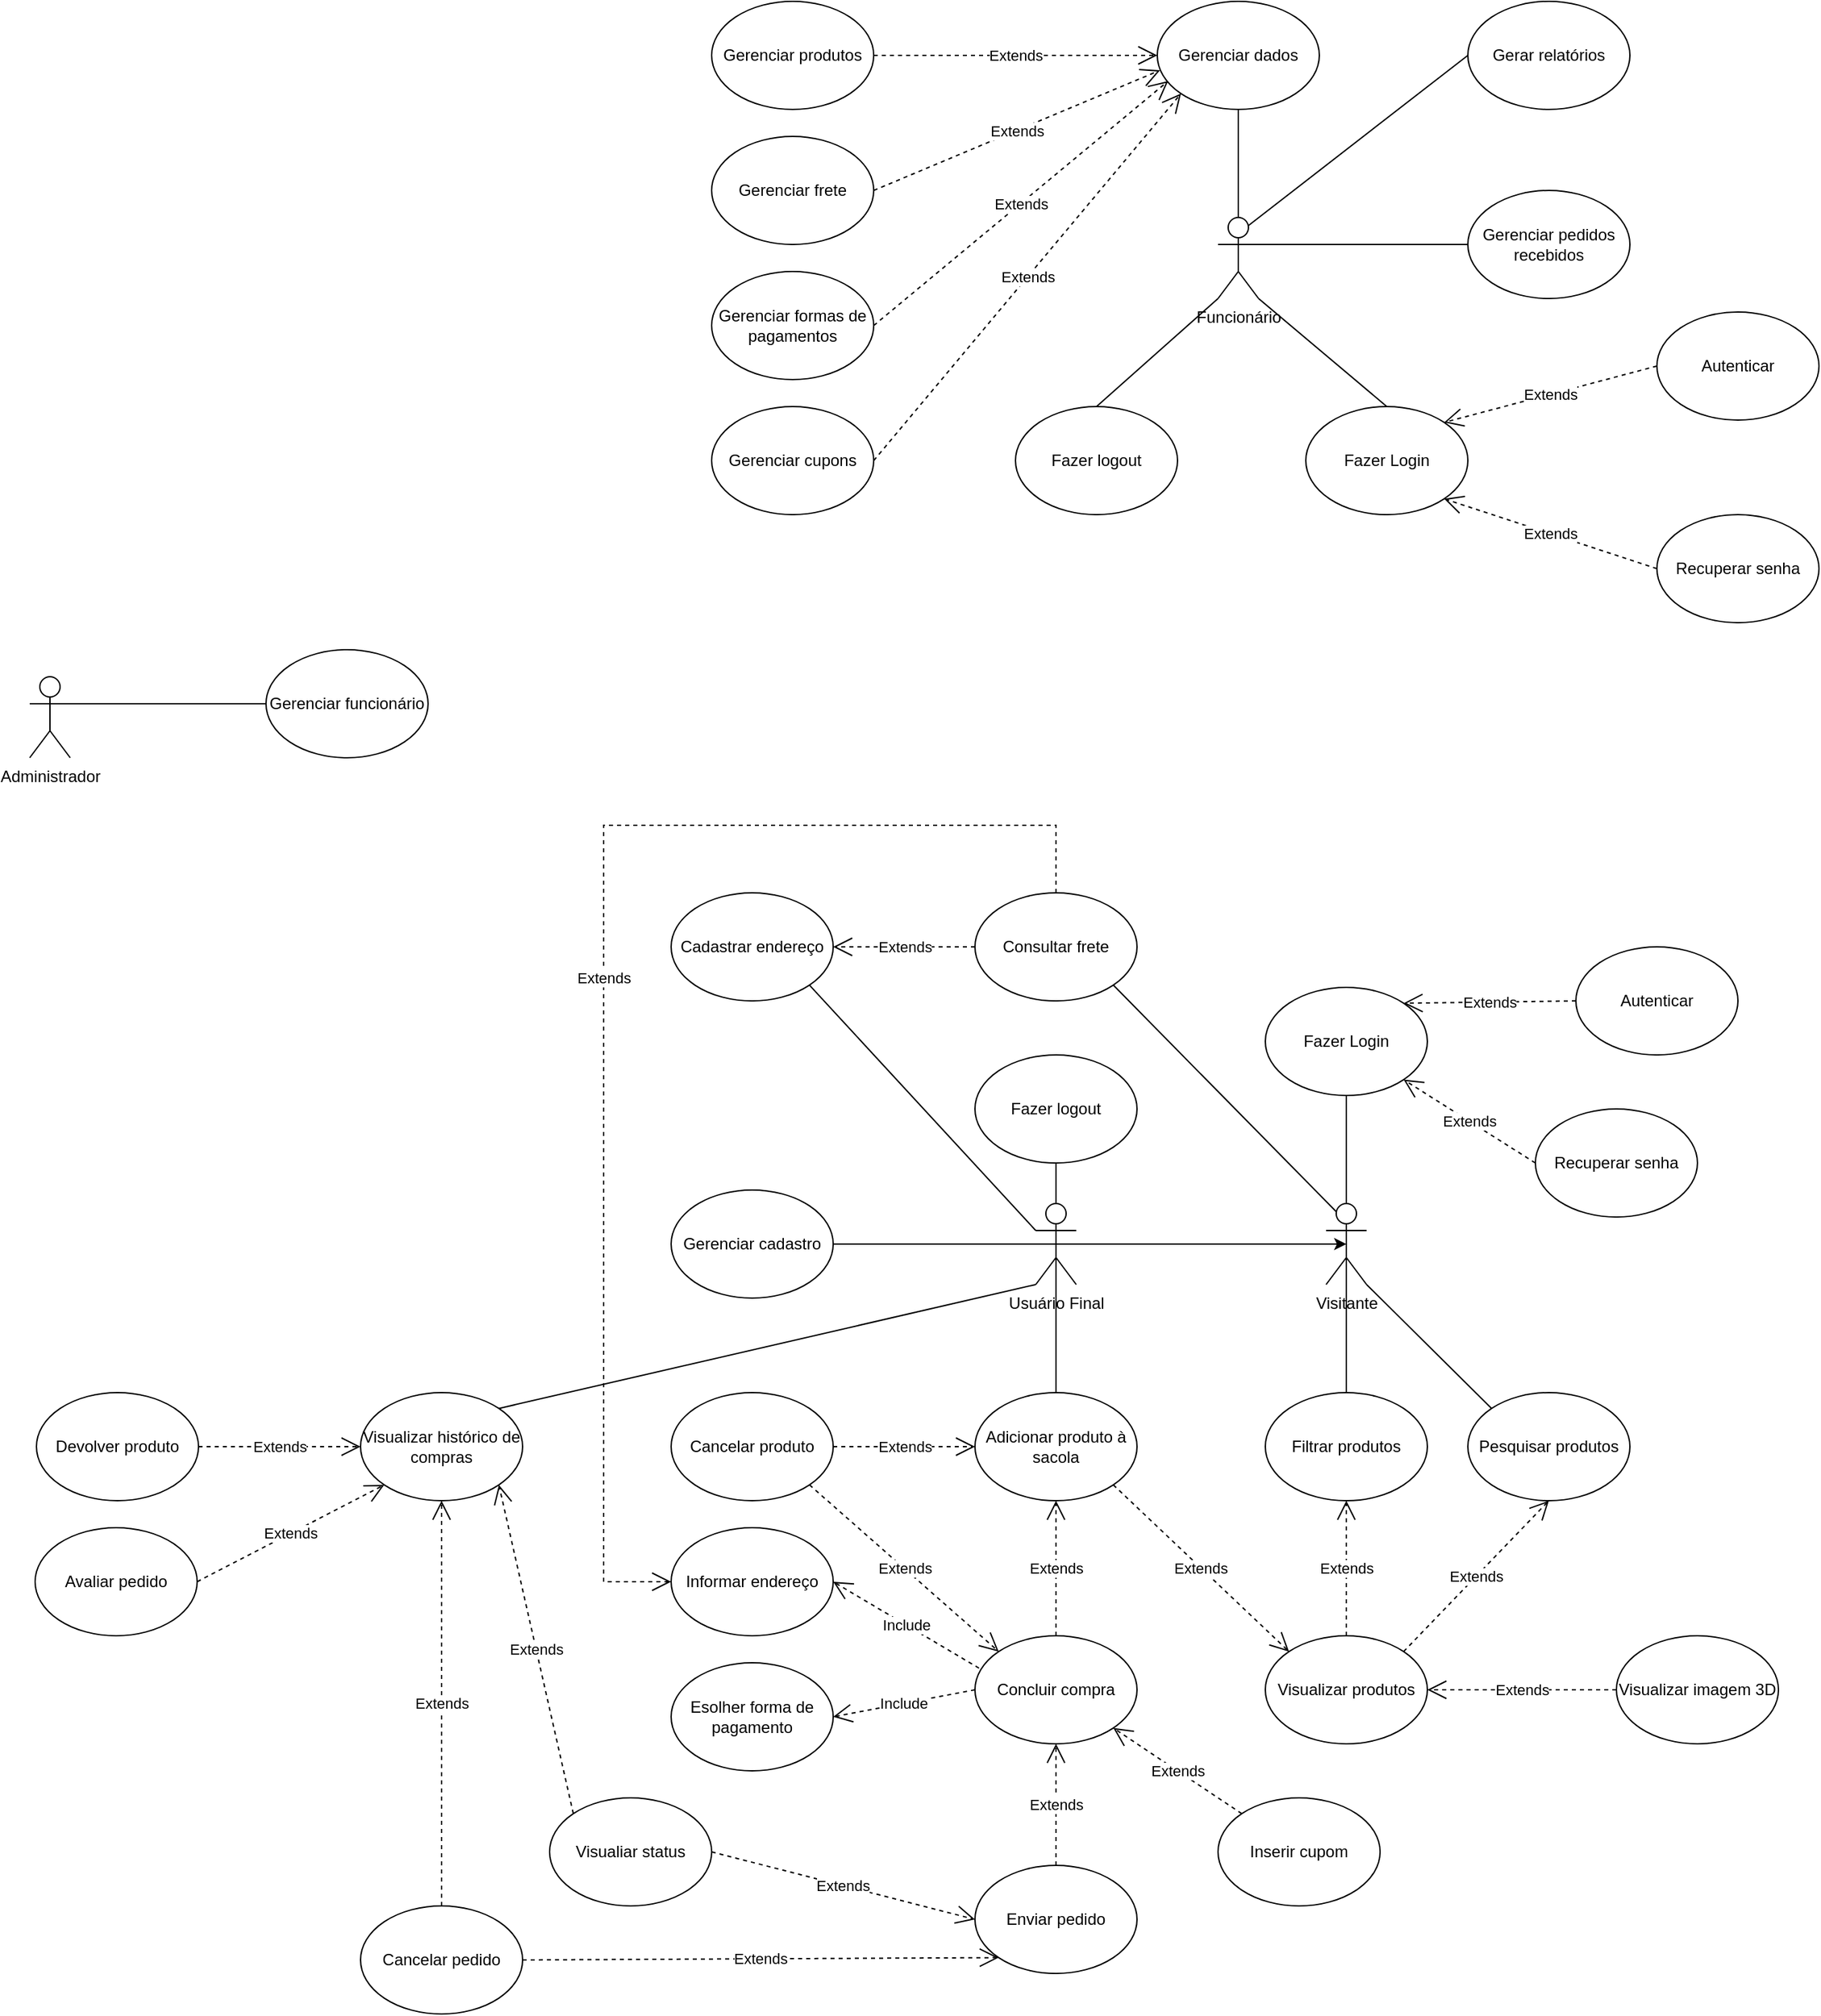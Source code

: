 <mxfile version="24.2.8" type="device">
  <diagram name="Página-1" id="iEOvd_mET68QCeT-6-60">
    <mxGraphModel dx="1844" dy="2353" grid="1" gridSize="10" guides="1" tooltips="1" connect="1" arrows="1" fold="1" page="1" pageScale="1" pageWidth="827" pageHeight="1169" math="0" shadow="0">
      <root>
        <mxCell id="0" />
        <mxCell id="1" parent="0" />
        <mxCell id="9JJsFDRCctAeS7KG6Eez-1" value="Funcionário" style="shape=umlActor;verticalLabelPosition=bottom;verticalAlign=top;html=1;outlineConnect=0;" parent="1" vertex="1">
          <mxGeometry x="205" y="-190" width="30" height="60" as="geometry" />
        </mxCell>
        <mxCell id="9JJsFDRCctAeS7KG6Eez-3" value="Visitante&lt;div&gt;&lt;br&gt;&lt;/div&gt;" style="shape=umlActor;verticalLabelPosition=bottom;verticalAlign=top;html=1;outlineConnect=0;" parent="1" vertex="1">
          <mxGeometry x="285" y="540" width="30" height="60" as="geometry" />
        </mxCell>
        <mxCell id="9JJsFDRCctAeS7KG6Eez-4" value="Usuário Final" style="shape=umlActor;verticalLabelPosition=bottom;verticalAlign=top;html=1;outlineConnect=0;" parent="1" vertex="1">
          <mxGeometry x="70" y="540" width="30" height="60" as="geometry" />
        </mxCell>
        <mxCell id="9JJsFDRCctAeS7KG6Eez-9" style="edgeStyle=orthogonalEdgeStyle;rounded=0;orthogonalLoop=1;jettySize=auto;html=1;exitX=0.5;exitY=0.5;exitDx=0;exitDy=0;exitPerimeter=0;entryX=0.5;entryY=0.5;entryDx=0;entryDy=0;entryPerimeter=0;" parent="1" source="9JJsFDRCctAeS7KG6Eez-4" target="9JJsFDRCctAeS7KG6Eez-3" edge="1">
          <mxGeometry relative="1" as="geometry" />
        </mxCell>
        <mxCell id="9JJsFDRCctAeS7KG6Eez-10" value="Fazer Login" style="ellipse;whiteSpace=wrap;html=1;" parent="1" vertex="1">
          <mxGeometry x="270" y="-50" width="120" height="80" as="geometry" />
        </mxCell>
        <mxCell id="9JJsFDRCctAeS7KG6Eez-11" value="Autenticar" style="ellipse;whiteSpace=wrap;html=1;" parent="1" vertex="1">
          <mxGeometry x="530" y="-120" width="120" height="80" as="geometry" />
        </mxCell>
        <mxCell id="9JJsFDRCctAeS7KG6Eez-12" value="Recuperar senha" style="ellipse;whiteSpace=wrap;html=1;" parent="1" vertex="1">
          <mxGeometry x="530" y="30" width="120" height="80" as="geometry" />
        </mxCell>
        <mxCell id="9JJsFDRCctAeS7KG6Eez-13" value="Fazer logout" style="ellipse;whiteSpace=wrap;html=1;" parent="1" vertex="1">
          <mxGeometry x="55" y="-50" width="120" height="80" as="geometry" />
        </mxCell>
        <mxCell id="9JJsFDRCctAeS7KG6Eez-14" value="Gerenciar dados" style="ellipse;whiteSpace=wrap;html=1;" parent="1" vertex="1">
          <mxGeometry x="160" y="-350" width="120" height="80" as="geometry" />
        </mxCell>
        <mxCell id="9JJsFDRCctAeS7KG6Eez-15" value="Gerenciar produtos" style="ellipse;whiteSpace=wrap;html=1;" parent="1" vertex="1">
          <mxGeometry x="-170" y="-350" width="120" height="80" as="geometry" />
        </mxCell>
        <mxCell id="9JJsFDRCctAeS7KG6Eez-16" value="Gerenciar frete" style="ellipse;whiteSpace=wrap;html=1;" parent="1" vertex="1">
          <mxGeometry x="-170" y="-250" width="120" height="80" as="geometry" />
        </mxCell>
        <mxCell id="9JJsFDRCctAeS7KG6Eez-17" value="Gerenciar formas de pagamentos" style="ellipse;whiteSpace=wrap;html=1;" parent="1" vertex="1">
          <mxGeometry x="-170" y="-150" width="120" height="80" as="geometry" />
        </mxCell>
        <mxCell id="9JJsFDRCctAeS7KG6Eez-18" value="Gerar relatórios" style="ellipse;whiteSpace=wrap;html=1;" parent="1" vertex="1">
          <mxGeometry x="390" y="-350" width="120" height="80" as="geometry" />
        </mxCell>
        <mxCell id="9JJsFDRCctAeS7KG6Eez-19" value="Gerenciar cupons" style="ellipse;whiteSpace=wrap;html=1;" parent="1" vertex="1">
          <mxGeometry x="-170" y="-50" width="120" height="80" as="geometry" />
        </mxCell>
        <mxCell id="9JJsFDRCctAeS7KG6Eez-20" value="Gerenciar pedidos recebidos" style="ellipse;whiteSpace=wrap;html=1;" parent="1" vertex="1">
          <mxGeometry x="390" y="-210" width="120" height="80" as="geometry" />
        </mxCell>
        <mxCell id="9JJsFDRCctAeS7KG6Eez-22" value="Extends" style="endArrow=open;endSize=12;dashed=1;html=1;rounded=0;exitX=0;exitY=0.5;exitDx=0;exitDy=0;entryX=1;entryY=1;entryDx=0;entryDy=0;" parent="1" source="9JJsFDRCctAeS7KG6Eez-12" target="9JJsFDRCctAeS7KG6Eez-10" edge="1">
          <mxGeometry width="160" relative="1" as="geometry">
            <mxPoint x="210" y="10" as="sourcePoint" />
            <mxPoint x="370" y="10" as="targetPoint" />
          </mxGeometry>
        </mxCell>
        <mxCell id="9JJsFDRCctAeS7KG6Eez-23" value="Extends" style="endArrow=open;endSize=12;dashed=1;html=1;rounded=0;exitX=0;exitY=0.5;exitDx=0;exitDy=0;entryX=1;entryY=0;entryDx=0;entryDy=0;" parent="1" source="9JJsFDRCctAeS7KG6Eez-11" target="9JJsFDRCctAeS7KG6Eez-10" edge="1">
          <mxGeometry width="160" relative="1" as="geometry">
            <mxPoint x="540" y="2" as="sourcePoint" />
            <mxPoint x="390" y="-50" as="targetPoint" />
          </mxGeometry>
        </mxCell>
        <mxCell id="9JJsFDRCctAeS7KG6Eez-27" value="" style="endArrow=none;html=1;rounded=0;exitX=1;exitY=1;exitDx=0;exitDy=0;exitPerimeter=0;entryX=0.5;entryY=0;entryDx=0;entryDy=0;" parent="1" source="9JJsFDRCctAeS7KG6Eez-1" target="9JJsFDRCctAeS7KG6Eez-10" edge="1">
          <mxGeometry width="50" height="50" relative="1" as="geometry">
            <mxPoint x="260" y="40" as="sourcePoint" />
            <mxPoint x="310" y="-10" as="targetPoint" />
          </mxGeometry>
        </mxCell>
        <mxCell id="9JJsFDRCctAeS7KG6Eez-28" value="" style="endArrow=none;html=1;rounded=0;entryX=0;entryY=1;entryDx=0;entryDy=0;entryPerimeter=0;exitX=0.5;exitY=0;exitDx=0;exitDy=0;" parent="1" source="9JJsFDRCctAeS7KG6Eez-13" target="9JJsFDRCctAeS7KG6Eez-1" edge="1">
          <mxGeometry width="50" height="50" relative="1" as="geometry">
            <mxPoint x="260" y="40" as="sourcePoint" />
            <mxPoint x="310" y="-10" as="targetPoint" />
          </mxGeometry>
        </mxCell>
        <mxCell id="9JJsFDRCctAeS7KG6Eez-32" value="" style="endArrow=none;html=1;rounded=0;entryX=0.5;entryY=1;entryDx=0;entryDy=0;exitX=0.5;exitY=0;exitDx=0;exitDy=0;exitPerimeter=0;" parent="1" source="9JJsFDRCctAeS7KG6Eez-1" target="9JJsFDRCctAeS7KG6Eez-14" edge="1">
          <mxGeometry width="50" height="50" relative="1" as="geometry">
            <mxPoint x="175" y="-210" as="sourcePoint" />
            <mxPoint x="225" y="-260" as="targetPoint" />
          </mxGeometry>
        </mxCell>
        <mxCell id="9JJsFDRCctAeS7KG6Eez-33" value="" style="endArrow=none;html=1;rounded=0;entryX=0;entryY=0.5;entryDx=0;entryDy=0;exitX=0.75;exitY=0.1;exitDx=0;exitDy=0;exitPerimeter=0;" parent="1" source="9JJsFDRCctAeS7KG6Eez-1" target="9JJsFDRCctAeS7KG6Eez-18" edge="1">
          <mxGeometry width="50" height="50" relative="1" as="geometry">
            <mxPoint x="260" y="-60" as="sourcePoint" />
            <mxPoint x="310" y="-110" as="targetPoint" />
          </mxGeometry>
        </mxCell>
        <mxCell id="9JJsFDRCctAeS7KG6Eez-34" value="" style="endArrow=none;html=1;rounded=0;entryX=0;entryY=0.5;entryDx=0;entryDy=0;exitX=1;exitY=0.333;exitDx=0;exitDy=0;exitPerimeter=0;" parent="1" source="9JJsFDRCctAeS7KG6Eez-1" target="9JJsFDRCctAeS7KG6Eez-20" edge="1">
          <mxGeometry width="50" height="50" relative="1" as="geometry">
            <mxPoint x="260" y="-60" as="sourcePoint" />
            <mxPoint x="310" y="-110" as="targetPoint" />
          </mxGeometry>
        </mxCell>
        <mxCell id="9JJsFDRCctAeS7KG6Eez-35" value="Extends" style="endArrow=open;endSize=12;dashed=1;html=1;rounded=0;exitX=1;exitY=0.5;exitDx=0;exitDy=0;entryX=0.017;entryY=0.638;entryDx=0;entryDy=0;entryPerimeter=0;" parent="1" source="9JJsFDRCctAeS7KG6Eez-16" target="9JJsFDRCctAeS7KG6Eez-14" edge="1">
          <mxGeometry width="160" relative="1" as="geometry">
            <mxPoint x="108" y="-280" as="sourcePoint" />
            <mxPoint x="-50" y="-238" as="targetPoint" />
          </mxGeometry>
        </mxCell>
        <mxCell id="9JJsFDRCctAeS7KG6Eez-36" value="Extends" style="endArrow=open;endSize=12;dashed=1;html=1;rounded=0;exitX=1;exitY=0.5;exitDx=0;exitDy=0;entryX=0;entryY=0.5;entryDx=0;entryDy=0;" parent="1" source="9JJsFDRCctAeS7KG6Eez-15" target="9JJsFDRCctAeS7KG6Eez-14" edge="1">
          <mxGeometry width="160" relative="1" as="geometry">
            <mxPoint x="88" y="-300" as="sourcePoint" />
            <mxPoint x="-70" y="-258" as="targetPoint" />
          </mxGeometry>
        </mxCell>
        <mxCell id="9JJsFDRCctAeS7KG6Eez-37" value="Extends" style="endArrow=open;endSize=12;dashed=1;html=1;rounded=0;exitX=1;exitY=0.5;exitDx=0;exitDy=0;entryX=0.067;entryY=0.738;entryDx=0;entryDy=0;entryPerimeter=0;" parent="1" source="9JJsFDRCctAeS7KG6Eez-17" target="9JJsFDRCctAeS7KG6Eez-14" edge="1">
          <mxGeometry width="160" relative="1" as="geometry">
            <mxPoint x="118" y="-250" as="sourcePoint" />
            <mxPoint x="-40" y="-208" as="targetPoint" />
          </mxGeometry>
        </mxCell>
        <mxCell id="9JJsFDRCctAeS7KG6Eez-38" value="Extends" style="endArrow=open;endSize=12;dashed=1;html=1;rounded=0;exitX=1;exitY=0.5;exitDx=0;exitDy=0;entryX=0;entryY=1;entryDx=0;entryDy=0;" parent="1" source="9JJsFDRCctAeS7KG6Eez-19" target="9JJsFDRCctAeS7KG6Eez-14" edge="1">
          <mxGeometry width="160" relative="1" as="geometry">
            <mxPoint x="168" y="-212" as="sourcePoint" />
            <mxPoint x="10" y="-170" as="targetPoint" />
          </mxGeometry>
        </mxCell>
        <mxCell id="9JJsFDRCctAeS7KG6Eez-39" value="Cadastrar endereço" style="ellipse;whiteSpace=wrap;html=1;" parent="1" vertex="1">
          <mxGeometry x="-200" y="310" width="120" height="80" as="geometry" />
        </mxCell>
        <mxCell id="9JJsFDRCctAeS7KG6Eez-40" value="Filtrar produtos" style="ellipse;whiteSpace=wrap;html=1;" parent="1" vertex="1">
          <mxGeometry x="240" y="680" width="120" height="80" as="geometry" />
        </mxCell>
        <mxCell id="9JJsFDRCctAeS7KG6Eez-41" value="Gerenciar cadastro" style="ellipse;whiteSpace=wrap;html=1;" parent="1" vertex="1">
          <mxGeometry x="-200" y="530" width="120" height="80" as="geometry" />
        </mxCell>
        <mxCell id="9JJsFDRCctAeS7KG6Eez-43" value="Pesquisar produtos" style="ellipse;whiteSpace=wrap;html=1;" parent="1" vertex="1">
          <mxGeometry x="390" y="680" width="120" height="80" as="geometry" />
        </mxCell>
        <mxCell id="9JJsFDRCctAeS7KG6Eez-44" value="Visualizar produtos" style="ellipse;whiteSpace=wrap;html=1;" parent="1" vertex="1">
          <mxGeometry x="240" y="860" width="120" height="80" as="geometry" />
        </mxCell>
        <mxCell id="9JJsFDRCctAeS7KG6Eez-45" value="Adicionar produto à sacola" style="ellipse;whiteSpace=wrap;html=1;" parent="1" vertex="1">
          <mxGeometry x="25" y="680" width="120" height="80" as="geometry" />
        </mxCell>
        <mxCell id="9JJsFDRCctAeS7KG6Eez-46" value="Cancelar produto" style="ellipse;whiteSpace=wrap;html=1;" parent="1" vertex="1">
          <mxGeometry x="-200" y="680" width="120" height="80" as="geometry" />
        </mxCell>
        <mxCell id="9JJsFDRCctAeS7KG6Eez-47" value="Concluir compra" style="ellipse;whiteSpace=wrap;html=1;" parent="1" vertex="1">
          <mxGeometry x="25" y="860" width="120" height="80" as="geometry" />
        </mxCell>
        <mxCell id="9JJsFDRCctAeS7KG6Eez-48" value="Informar endereço" style="ellipse;whiteSpace=wrap;html=1;" parent="1" vertex="1">
          <mxGeometry x="-200" y="780" width="120" height="80" as="geometry" />
        </mxCell>
        <mxCell id="9JJsFDRCctAeS7KG6Eez-49" value="Esolher forma de pagamento" style="ellipse;whiteSpace=wrap;html=1;" parent="1" vertex="1">
          <mxGeometry x="-200" y="880" width="120" height="80" as="geometry" />
        </mxCell>
        <mxCell id="9JJsFDRCctAeS7KG6Eez-50" value="Enviar pedido" style="ellipse;whiteSpace=wrap;html=1;" parent="1" vertex="1">
          <mxGeometry x="25" y="1030" width="120" height="80" as="geometry" />
        </mxCell>
        <mxCell id="9JJsFDRCctAeS7KG6Eez-51" value="Visualiar status" style="ellipse;whiteSpace=wrap;html=1;" parent="1" vertex="1">
          <mxGeometry x="-290" y="980" width="120" height="80" as="geometry" />
        </mxCell>
        <mxCell id="9JJsFDRCctAeS7KG6Eez-52" value="Cancelar pedido" style="ellipse;whiteSpace=wrap;html=1;" parent="1" vertex="1">
          <mxGeometry x="-430" y="1060" width="120" height="80" as="geometry" />
        </mxCell>
        <mxCell id="9JJsFDRCctAeS7KG6Eez-53" value="Avaliar pedido" style="ellipse;whiteSpace=wrap;html=1;" parent="1" vertex="1">
          <mxGeometry x="-671" y="780" width="120" height="80" as="geometry" />
        </mxCell>
        <mxCell id="9JJsFDRCctAeS7KG6Eez-54" value="Consultar frete" style="ellipse;whiteSpace=wrap;html=1;" parent="1" vertex="1">
          <mxGeometry x="25" y="310" width="120" height="80" as="geometry" />
        </mxCell>
        <mxCell id="9JJsFDRCctAeS7KG6Eez-55" value="Visualizar histórico de compras" style="ellipse;whiteSpace=wrap;html=1;" parent="1" vertex="1">
          <mxGeometry x="-430" y="680" width="120" height="80" as="geometry" />
        </mxCell>
        <mxCell id="9JJsFDRCctAeS7KG6Eez-56" value="Devolver produto" style="ellipse;whiteSpace=wrap;html=1;" parent="1" vertex="1">
          <mxGeometry x="-670" y="680" width="120" height="80" as="geometry" />
        </mxCell>
        <mxCell id="9JJsFDRCctAeS7KG6Eez-57" value="Visualizar imagem 3D" style="ellipse;whiteSpace=wrap;html=1;" parent="1" vertex="1">
          <mxGeometry x="500" y="860" width="120" height="80" as="geometry" />
        </mxCell>
        <mxCell id="9JJsFDRCctAeS7KG6Eez-59" value="" style="endArrow=none;html=1;rounded=0;entryX=1;entryY=1;entryDx=0;entryDy=0;exitX=0.25;exitY=0.1;exitDx=0;exitDy=0;exitPerimeter=0;" parent="1" source="9JJsFDRCctAeS7KG6Eez-3" target="9JJsFDRCctAeS7KG6Eez-54" edge="1">
          <mxGeometry width="50" height="50" relative="1" as="geometry">
            <mxPoint x="280" y="530" as="sourcePoint" />
            <mxPoint x="210" y="590" as="targetPoint" />
          </mxGeometry>
        </mxCell>
        <mxCell id="9JJsFDRCctAeS7KG6Eez-60" value="" style="endArrow=none;html=1;rounded=0;entryX=1;entryY=1;entryDx=0;entryDy=0;entryPerimeter=0;exitX=0;exitY=0;exitDx=0;exitDy=0;" parent="1" source="9JJsFDRCctAeS7KG6Eez-43" target="9JJsFDRCctAeS7KG6Eez-3" edge="1">
          <mxGeometry width="50" height="50" relative="1" as="geometry">
            <mxPoint x="160" y="640" as="sourcePoint" />
            <mxPoint x="210" y="590" as="targetPoint" />
          </mxGeometry>
        </mxCell>
        <mxCell id="9JJsFDRCctAeS7KG6Eez-61" value="" style="endArrow=none;html=1;rounded=0;entryX=0.5;entryY=0.5;entryDx=0;entryDy=0;entryPerimeter=0;exitX=0.5;exitY=0;exitDx=0;exitDy=0;" parent="1" source="9JJsFDRCctAeS7KG6Eez-40" target="9JJsFDRCctAeS7KG6Eez-3" edge="1">
          <mxGeometry width="50" height="50" relative="1" as="geometry">
            <mxPoint x="240" y="690" as="sourcePoint" />
            <mxPoint x="290" y="640" as="targetPoint" />
          </mxGeometry>
        </mxCell>
        <mxCell id="9JJsFDRCctAeS7KG6Eez-62" value="Extends" style="endArrow=open;endSize=12;dashed=1;html=1;rounded=0;exitX=1;exitY=0;exitDx=0;exitDy=0;entryX=0.5;entryY=1;entryDx=0;entryDy=0;" parent="1" source="9JJsFDRCctAeS7KG6Eez-44" target="9JJsFDRCctAeS7KG6Eez-43" edge="1">
          <mxGeometry width="160" relative="1" as="geometry">
            <mxPoint x="668" y="812" as="sourcePoint" />
            <mxPoint x="510" y="760" as="targetPoint" />
          </mxGeometry>
        </mxCell>
        <mxCell id="9JJsFDRCctAeS7KG6Eez-63" value="Extends" style="endArrow=open;endSize=12;dashed=1;html=1;rounded=0;exitX=0.5;exitY=0;exitDx=0;exitDy=0;entryX=0.5;entryY=1;entryDx=0;entryDy=0;" parent="1" source="9JJsFDRCctAeS7KG6Eez-44" target="9JJsFDRCctAeS7KG6Eez-40" edge="1">
          <mxGeometry width="160" relative="1" as="geometry">
            <mxPoint x="428" y="862" as="sourcePoint" />
            <mxPoint x="270" y="810" as="targetPoint" />
          </mxGeometry>
        </mxCell>
        <mxCell id="9JJsFDRCctAeS7KG6Eez-64" value="Extends" style="endArrow=open;endSize=12;dashed=1;html=1;rounded=0;exitX=0;exitY=0.5;exitDx=0;exitDy=0;entryX=1;entryY=0.5;entryDx=0;entryDy=0;" parent="1" source="9JJsFDRCctAeS7KG6Eez-57" target="9JJsFDRCctAeS7KG6Eez-44" edge="1">
          <mxGeometry width="160" relative="1" as="geometry">
            <mxPoint x="488" y="912" as="sourcePoint" />
            <mxPoint x="330" y="860" as="targetPoint" />
          </mxGeometry>
        </mxCell>
        <mxCell id="9JJsFDRCctAeS7KG6Eez-65" value="" style="endArrow=none;html=1;rounded=0;entryX=0.5;entryY=0.5;entryDx=0;entryDy=0;entryPerimeter=0;exitX=0.5;exitY=0;exitDx=0;exitDy=0;" parent="1" source="9JJsFDRCctAeS7KG6Eez-45" target="9JJsFDRCctAeS7KG6Eez-4" edge="1">
          <mxGeometry width="50" height="50" relative="1" as="geometry">
            <mxPoint x="160" y="840" as="sourcePoint" />
            <mxPoint x="210" y="790" as="targetPoint" />
          </mxGeometry>
        </mxCell>
        <mxCell id="9JJsFDRCctAeS7KG6Eez-66" value="Extends" style="endArrow=open;endSize=12;dashed=1;html=1;rounded=0;exitX=1;exitY=0.5;exitDx=0;exitDy=0;entryX=0;entryY=0.5;entryDx=0;entryDy=0;" parent="1" source="9JJsFDRCctAeS7KG6Eez-46" target="9JJsFDRCctAeS7KG6Eez-45" edge="1">
          <mxGeometry width="160" relative="1" as="geometry">
            <mxPoint x="40" y="780" as="sourcePoint" />
            <mxPoint x="-100" y="780" as="targetPoint" />
          </mxGeometry>
        </mxCell>
        <mxCell id="9JJsFDRCctAeS7KG6Eez-67" value="Extends" style="endArrow=open;endSize=12;dashed=1;html=1;rounded=0;exitX=0.5;exitY=0;exitDx=0;exitDy=0;entryX=0.5;entryY=1;entryDx=0;entryDy=0;" parent="1" source="9JJsFDRCctAeS7KG6Eez-47" target="9JJsFDRCctAeS7KG6Eez-45" edge="1">
          <mxGeometry width="160" relative="1" as="geometry">
            <mxPoint x="-70" y="730" as="sourcePoint" />
            <mxPoint x="35" y="730" as="targetPoint" />
          </mxGeometry>
        </mxCell>
        <mxCell id="9JJsFDRCctAeS7KG6Eez-69" value="" style="endArrow=none;html=1;rounded=0;entryX=0.5;entryY=0.5;entryDx=0;entryDy=0;entryPerimeter=0;exitX=1;exitY=0.5;exitDx=0;exitDy=0;" parent="1" source="9JJsFDRCctAeS7KG6Eez-41" target="9JJsFDRCctAeS7KG6Eez-4" edge="1">
          <mxGeometry width="50" height="50" relative="1" as="geometry">
            <mxPoint x="160" y="640" as="sourcePoint" />
            <mxPoint x="210" y="590" as="targetPoint" />
          </mxGeometry>
        </mxCell>
        <mxCell id="9JJsFDRCctAeS7KG6Eez-73" value="Extends" style="endArrow=open;endSize=12;dashed=1;html=1;rounded=0;exitX=0.5;exitY=0;exitDx=0;exitDy=0;entryX=0.5;entryY=1;entryDx=0;entryDy=0;" parent="1" source="9JJsFDRCctAeS7KG6Eez-50" target="9JJsFDRCctAeS7KG6Eez-47" edge="1">
          <mxGeometry width="160" relative="1" as="geometry">
            <mxPoint x="170" y="1040" as="sourcePoint" />
            <mxPoint x="170" y="940" as="targetPoint" />
          </mxGeometry>
        </mxCell>
        <mxCell id="9JJsFDRCctAeS7KG6Eez-74" value="Extends" style="endArrow=open;endSize=12;dashed=1;html=1;rounded=0;exitX=1;exitY=1;exitDx=0;exitDy=0;entryX=0;entryY=0;entryDx=0;entryDy=0;" parent="1" source="9JJsFDRCctAeS7KG6Eez-46" target="9JJsFDRCctAeS7KG6Eez-47" edge="1">
          <mxGeometry width="160" relative="1" as="geometry">
            <mxPoint x="-70" y="730" as="sourcePoint" />
            <mxPoint x="35" y="730" as="targetPoint" />
          </mxGeometry>
        </mxCell>
        <mxCell id="9JJsFDRCctAeS7KG6Eez-75" value="Include" style="endArrow=open;endSize=12;dashed=1;html=1;rounded=0;exitX=0.025;exitY=0.3;exitDx=0;exitDy=0;entryX=1;entryY=0.5;entryDx=0;entryDy=0;exitPerimeter=0;" parent="1" source="9JJsFDRCctAeS7KG6Eez-47" target="9JJsFDRCctAeS7KG6Eez-48" edge="1">
          <mxGeometry width="160" relative="1" as="geometry">
            <mxPoint x="150" y="954" as="sourcePoint" />
            <mxPoint x="261" y="1020" as="targetPoint" />
          </mxGeometry>
        </mxCell>
        <mxCell id="9JJsFDRCctAeS7KG6Eez-76" value="Include" style="endArrow=open;endSize=12;dashed=1;html=1;rounded=0;entryX=1;entryY=0.5;entryDx=0;entryDy=0;exitX=0;exitY=0.5;exitDx=0;exitDy=0;" parent="1" source="9JJsFDRCctAeS7KG6Eez-47" target="9JJsFDRCctAeS7KG6Eez-49" edge="1">
          <mxGeometry width="160" relative="1" as="geometry">
            <mxPoint x="-20" y="960" as="sourcePoint" />
            <mxPoint x="25" y="1000" as="targetPoint" />
          </mxGeometry>
        </mxCell>
        <mxCell id="9JJsFDRCctAeS7KG6Eez-78" value="" style="endArrow=none;html=1;rounded=0;entryX=0;entryY=1;entryDx=0;entryDy=0;entryPerimeter=0;exitX=1;exitY=0;exitDx=0;exitDy=0;" parent="1" source="9JJsFDRCctAeS7KG6Eez-55" target="9JJsFDRCctAeS7KG6Eez-4" edge="1">
          <mxGeometry width="50" height="50" relative="1" as="geometry">
            <mxPoint x="-250" y="680" as="sourcePoint" />
            <mxPoint x="-200" y="630" as="targetPoint" />
          </mxGeometry>
        </mxCell>
        <mxCell id="9JJsFDRCctAeS7KG6Eez-81" value="Extends" style="endArrow=open;endSize=12;dashed=1;html=1;rounded=0;exitX=0.5;exitY=0;exitDx=0;exitDy=0;entryX=0.5;entryY=1;entryDx=0;entryDy=0;" parent="1" source="9JJsFDRCctAeS7KG6Eez-52" target="9JJsFDRCctAeS7KG6Eez-55" edge="1">
          <mxGeometry width="160" relative="1" as="geometry">
            <mxPoint x="-590" y="906" as="sourcePoint" />
            <mxPoint x="-449" y="1030" as="targetPoint" />
          </mxGeometry>
        </mxCell>
        <mxCell id="9JJsFDRCctAeS7KG6Eez-82" value="Extends" style="endArrow=open;endSize=12;dashed=1;html=1;rounded=0;exitX=1;exitY=0.5;exitDx=0;exitDy=0;entryX=0;entryY=1;entryDx=0;entryDy=0;" parent="1" source="9JJsFDRCctAeS7KG6Eez-52" target="9JJsFDRCctAeS7KG6Eez-50" edge="1">
          <mxGeometry width="160" relative="1" as="geometry">
            <mxPoint x="-310" y="1130" as="sourcePoint" />
            <mxPoint x="-59" y="1192" as="targetPoint" />
          </mxGeometry>
        </mxCell>
        <mxCell id="9JJsFDRCctAeS7KG6Eez-85" value="Extends" style="endArrow=open;endSize=12;dashed=1;html=1;rounded=0;exitX=1;exitY=0.5;exitDx=0;exitDy=0;entryX=0;entryY=0.5;entryDx=0;entryDy=0;" parent="1" source="9JJsFDRCctAeS7KG6Eez-56" target="9JJsFDRCctAeS7KG6Eez-55" edge="1">
          <mxGeometry width="160" relative="1" as="geometry">
            <mxPoint x="-480" y="1060" as="sourcePoint" />
            <mxPoint x="-480" y="760" as="targetPoint" />
          </mxGeometry>
        </mxCell>
        <mxCell id="9JJsFDRCctAeS7KG6Eez-86" value="Extends" style="endArrow=open;endSize=12;dashed=1;html=1;rounded=0;exitX=1;exitY=0.5;exitDx=0;exitDy=0;entryX=0;entryY=0.5;entryDx=0;entryDy=0;" parent="1" source="9JJsFDRCctAeS7KG6Eez-51" target="9JJsFDRCctAeS7KG6Eez-50" edge="1">
          <mxGeometry width="160" relative="1" as="geometry">
            <mxPoint x="-300" y="1110" as="sourcePoint" />
            <mxPoint x="53" y="1108" as="targetPoint" />
          </mxGeometry>
        </mxCell>
        <mxCell id="9JJsFDRCctAeS7KG6Eez-87" value="Extends" style="endArrow=open;endSize=12;dashed=1;html=1;rounded=0;exitX=0;exitY=0;exitDx=0;exitDy=0;entryX=1;entryY=1;entryDx=0;entryDy=0;" parent="1" source="9JJsFDRCctAeS7KG6Eez-51" target="9JJsFDRCctAeS7KG6Eez-55" edge="1">
          <mxGeometry width="160" relative="1" as="geometry">
            <mxPoint x="-300" y="1110" as="sourcePoint" />
            <mxPoint x="53" y="1108" as="targetPoint" />
          </mxGeometry>
        </mxCell>
        <mxCell id="9JJsFDRCctAeS7KG6Eez-88" value="Extends" style="endArrow=open;endSize=12;dashed=1;html=1;rounded=0;exitX=1;exitY=0.5;exitDx=0;exitDy=0;entryX=0;entryY=1;entryDx=0;entryDy=0;" parent="1" source="9JJsFDRCctAeS7KG6Eez-53" target="9JJsFDRCctAeS7KG6Eez-55" edge="1">
          <mxGeometry width="160" relative="1" as="geometry">
            <mxPoint x="-540" y="730" as="sourcePoint" />
            <mxPoint x="-420" y="730" as="targetPoint" />
          </mxGeometry>
        </mxCell>
        <mxCell id="9JJsFDRCctAeS7KG6Eez-89" value="Administrador" style="shape=umlActor;verticalLabelPosition=bottom;verticalAlign=top;html=1;outlineConnect=0;" parent="1" vertex="1">
          <mxGeometry x="-675" y="150" width="30" height="60" as="geometry" />
        </mxCell>
        <mxCell id="9JJsFDRCctAeS7KG6Eez-90" value="Gerenciar funcionário" style="ellipse;whiteSpace=wrap;html=1;" parent="1" vertex="1">
          <mxGeometry x="-500" y="130" width="120" height="80" as="geometry" />
        </mxCell>
        <mxCell id="9JJsFDRCctAeS7KG6Eez-91" value="" style="endArrow=none;html=1;rounded=0;exitX=1;exitY=0.333;exitDx=0;exitDy=0;exitPerimeter=0;entryX=0;entryY=0.5;entryDx=0;entryDy=0;" parent="1" source="9JJsFDRCctAeS7KG6Eez-89" target="9JJsFDRCctAeS7KG6Eez-90" edge="1">
          <mxGeometry width="50" height="50" relative="1" as="geometry">
            <mxPoint x="-610" y="195" as="sourcePoint" />
            <mxPoint x="-560" y="145" as="targetPoint" />
          </mxGeometry>
        </mxCell>
        <mxCell id="5eInbij7_Zaez9bsJWYX-1" value="Fazer logout" style="ellipse;whiteSpace=wrap;html=1;" parent="1" vertex="1">
          <mxGeometry x="25" y="430" width="120" height="80" as="geometry" />
        </mxCell>
        <mxCell id="5eInbij7_Zaez9bsJWYX-2" value="Fazer Login" style="ellipse;whiteSpace=wrap;html=1;" parent="1" vertex="1">
          <mxGeometry x="240" y="380" width="120" height="80" as="geometry" />
        </mxCell>
        <mxCell id="5eInbij7_Zaez9bsJWYX-3" value="Recuperar senha" style="ellipse;whiteSpace=wrap;html=1;" parent="1" vertex="1">
          <mxGeometry x="440" y="470" width="120" height="80" as="geometry" />
        </mxCell>
        <mxCell id="5eInbij7_Zaez9bsJWYX-4" value="Autenticar" style="ellipse;whiteSpace=wrap;html=1;" parent="1" vertex="1">
          <mxGeometry x="470" y="350" width="120" height="80" as="geometry" />
        </mxCell>
        <mxCell id="5eInbij7_Zaez9bsJWYX-5" value="Extends" style="endArrow=open;endSize=12;dashed=1;html=1;rounded=0;exitX=0;exitY=0.5;exitDx=0;exitDy=0;entryX=1;entryY=1;entryDx=0;entryDy=0;" parent="1" source="5eInbij7_Zaez9bsJWYX-3" target="5eInbij7_Zaez9bsJWYX-2" edge="1">
          <mxGeometry width="160" relative="1" as="geometry">
            <mxPoint x="440" y="512" as="sourcePoint" />
            <mxPoint x="282" y="460" as="targetPoint" />
          </mxGeometry>
        </mxCell>
        <mxCell id="5eInbij7_Zaez9bsJWYX-6" value="Extends" style="endArrow=open;endSize=12;dashed=1;html=1;rounded=0;exitX=0;exitY=0.5;exitDx=0;exitDy=0;entryX=1;entryY=0;entryDx=0;entryDy=0;" parent="1" source="5eInbij7_Zaez9bsJWYX-4" target="5eInbij7_Zaez9bsJWYX-2" edge="1">
          <mxGeometry width="160" relative="1" as="geometry">
            <mxPoint x="440" y="360" as="sourcePoint" />
            <mxPoint x="282" y="402" as="targetPoint" />
          </mxGeometry>
        </mxCell>
        <mxCell id="5eInbij7_Zaez9bsJWYX-8" value="" style="endArrow=none;html=1;rounded=0;entryX=0.5;entryY=1;entryDx=0;entryDy=0;exitX=0.5;exitY=0;exitDx=0;exitDy=0;exitPerimeter=0;" parent="1" source="9JJsFDRCctAeS7KG6Eez-4" target="5eInbij7_Zaez9bsJWYX-1" edge="1">
          <mxGeometry width="50" height="50" relative="1" as="geometry">
            <mxPoint x="-10" y="450" as="sourcePoint" />
            <mxPoint x="40" y="400" as="targetPoint" />
          </mxGeometry>
        </mxCell>
        <mxCell id="5eInbij7_Zaez9bsJWYX-9" value="" style="endArrow=none;html=1;rounded=0;entryX=0.5;entryY=1;entryDx=0;entryDy=0;exitX=0.5;exitY=0;exitDx=0;exitDy=0;exitPerimeter=0;" parent="1" source="9JJsFDRCctAeS7KG6Eez-3" target="5eInbij7_Zaez9bsJWYX-2" edge="1">
          <mxGeometry width="50" height="50" relative="1" as="geometry">
            <mxPoint x="95" y="550" as="sourcePoint" />
            <mxPoint x="95" y="470" as="targetPoint" />
          </mxGeometry>
        </mxCell>
        <mxCell id="5eInbij7_Zaez9bsJWYX-10" value="Inserir cupom" style="ellipse;whiteSpace=wrap;html=1;" parent="1" vertex="1">
          <mxGeometry x="205" y="980" width="120" height="80" as="geometry" />
        </mxCell>
        <mxCell id="5eInbij7_Zaez9bsJWYX-11" value="Extends" style="endArrow=open;endSize=12;dashed=1;html=1;rounded=0;exitX=0;exitY=0;exitDx=0;exitDy=0;entryX=1;entryY=1;entryDx=0;entryDy=0;" parent="1" source="5eInbij7_Zaez9bsJWYX-10" target="9JJsFDRCctAeS7KG6Eez-47" edge="1">
          <mxGeometry width="160" relative="1" as="geometry">
            <mxPoint x="120" y="960" as="sourcePoint" />
            <mxPoint x="225" y="960" as="targetPoint" />
          </mxGeometry>
        </mxCell>
        <mxCell id="be-AfS7Eq3Sl1wjJx827-2" value="Extends" style="endArrow=open;endSize=12;dashed=1;html=1;rounded=0;entryX=1;entryY=0.5;entryDx=0;entryDy=0;exitX=0;exitY=0.5;exitDx=0;exitDy=0;" parent="1" source="9JJsFDRCctAeS7KG6Eez-54" target="9JJsFDRCctAeS7KG6Eez-39" edge="1">
          <mxGeometry width="160" relative="1" as="geometry">
            <mxPoint x="-130" y="540" as="sourcePoint" />
            <mxPoint x="-148" y="418" as="targetPoint" />
          </mxGeometry>
        </mxCell>
        <mxCell id="be-AfS7Eq3Sl1wjJx827-4" value="Extends" style="endArrow=open;endSize=12;dashed=1;html=1;rounded=0;exitX=1;exitY=1;exitDx=0;exitDy=0;entryX=0;entryY=0;entryDx=0;entryDy=0;" parent="1" source="9JJsFDRCctAeS7KG6Eez-45" target="9JJsFDRCctAeS7KG6Eez-44" edge="1">
          <mxGeometry width="160" relative="1" as="geometry">
            <mxPoint x="200" y="830" as="sourcePoint" />
            <mxPoint x="200" y="730" as="targetPoint" />
          </mxGeometry>
        </mxCell>
        <mxCell id="ewLAId4H0RgpRPcUsfpT-1" value="" style="endArrow=none;html=1;rounded=0;fontSize=12;startSize=8;endSize=8;curved=1;entryX=1;entryY=1;entryDx=0;entryDy=0;exitX=0;exitY=0.333;exitDx=0;exitDy=0;exitPerimeter=0;" edge="1" parent="1" source="9JJsFDRCctAeS7KG6Eez-4" target="9JJsFDRCctAeS7KG6Eez-39">
          <mxGeometry width="50" height="50" relative="1" as="geometry">
            <mxPoint x="270" y="410" as="sourcePoint" />
            <mxPoint x="320" y="360" as="targetPoint" />
          </mxGeometry>
        </mxCell>
        <mxCell id="ewLAId4H0RgpRPcUsfpT-3" value="Extends" style="endArrow=open;endSize=12;dashed=1;html=1;rounded=0;entryX=0;entryY=0.5;entryDx=0;entryDy=0;exitX=0.5;exitY=0;exitDx=0;exitDy=0;" edge="1" parent="1" source="9JJsFDRCctAeS7KG6Eez-54" target="9JJsFDRCctAeS7KG6Eez-48">
          <mxGeometry width="160" relative="1" as="geometry">
            <mxPoint x="80" y="280" as="sourcePoint" />
            <mxPoint x="-234" y="830" as="targetPoint" />
            <Array as="points">
              <mxPoint x="85" y="260" />
              <mxPoint x="-250" y="260" />
              <mxPoint x="-250" y="820" />
            </Array>
          </mxGeometry>
        </mxCell>
      </root>
    </mxGraphModel>
  </diagram>
</mxfile>
